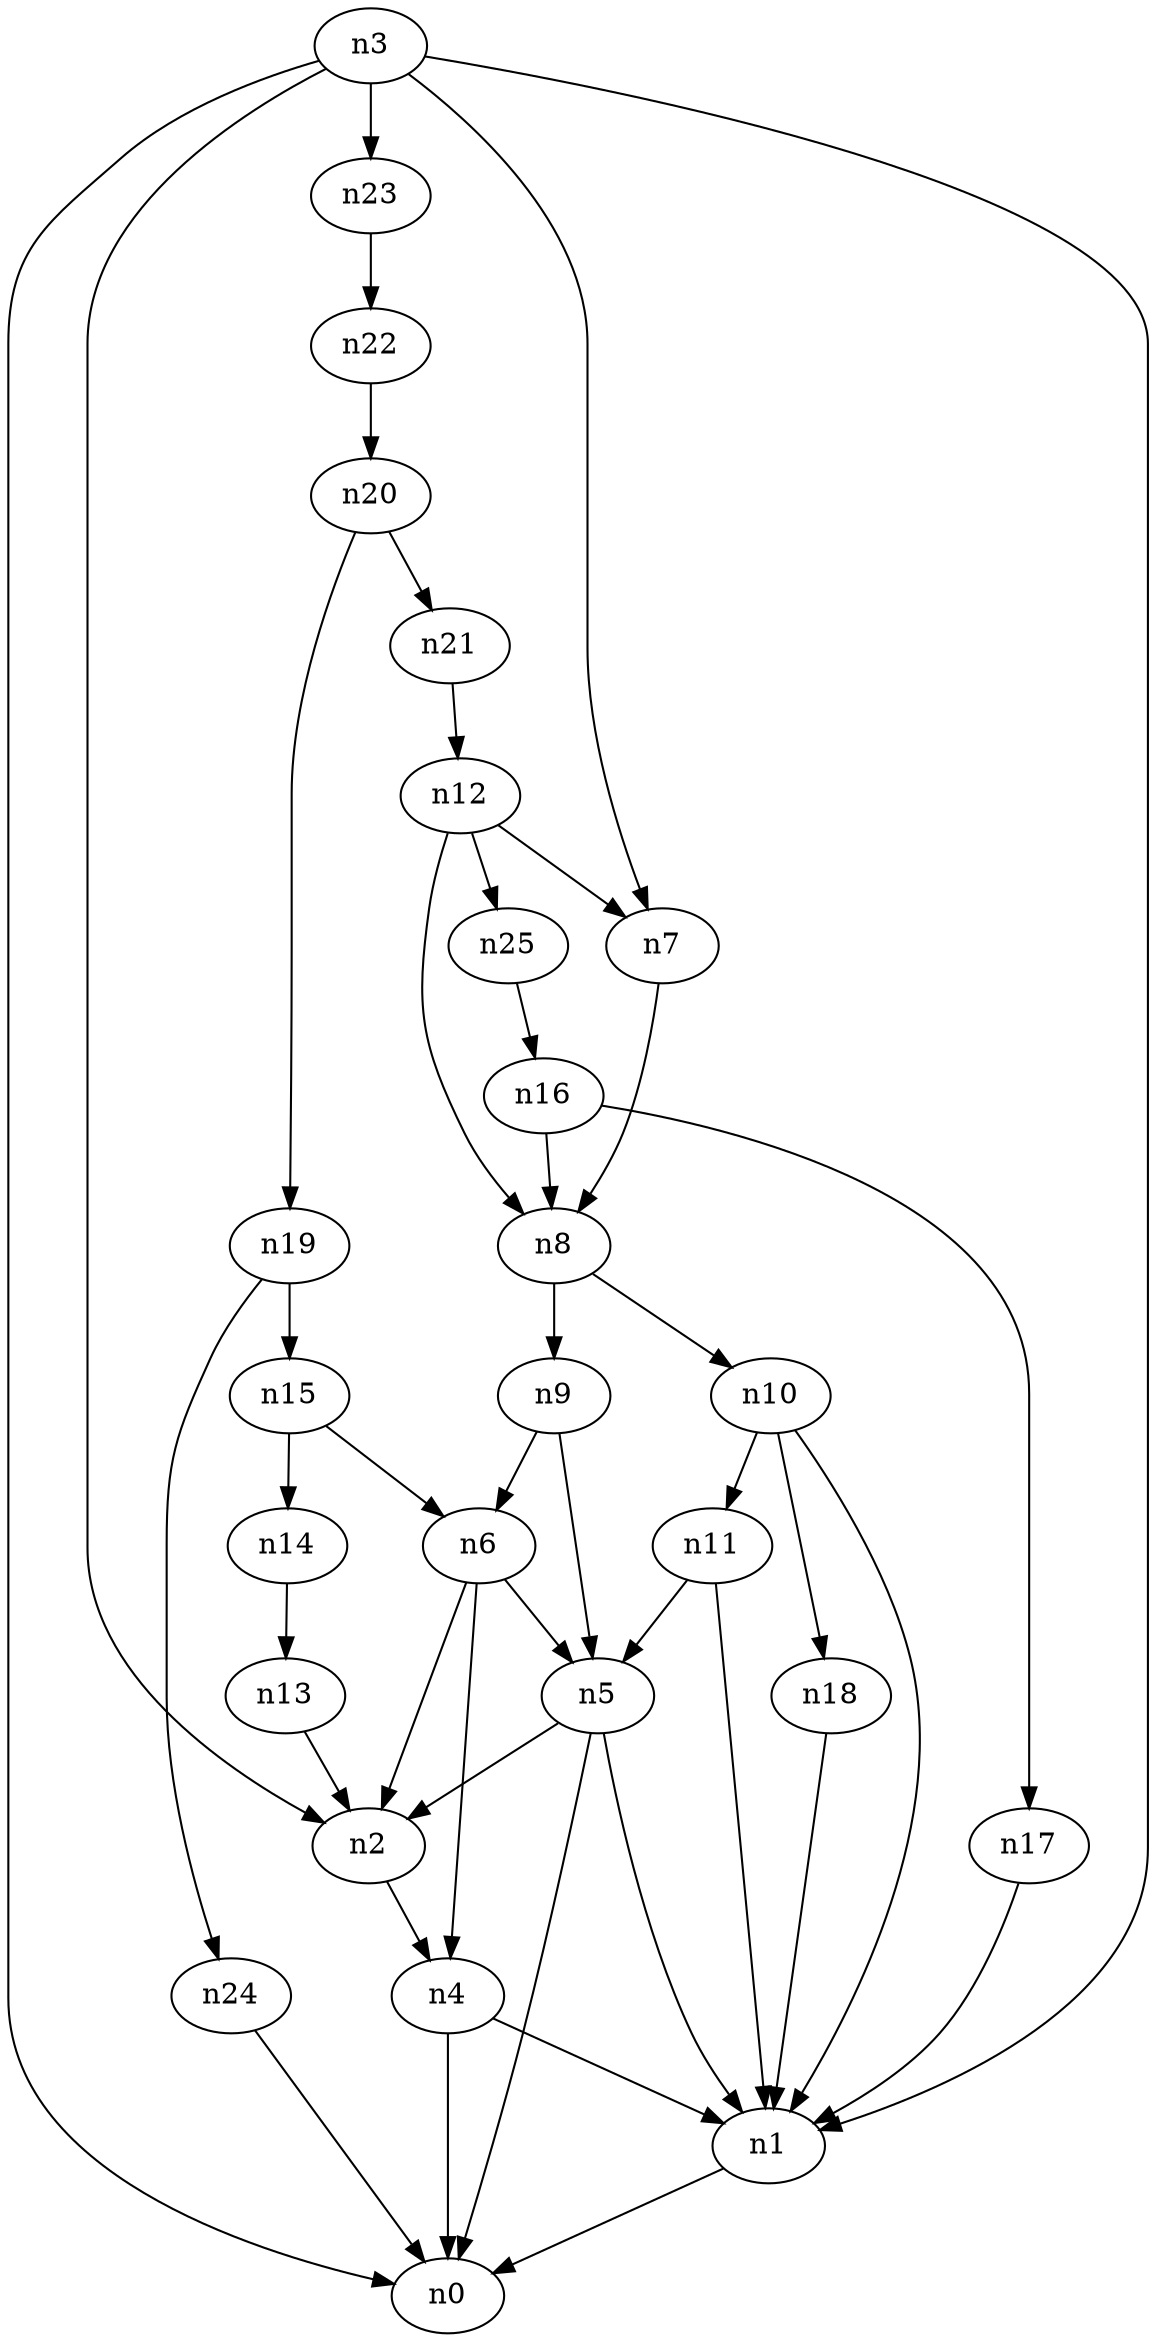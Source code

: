digraph G {
	n1 -> n0	 [_graphml_id=e22];
	n2 -> n4	 [_graphml_id=e7];
	n3 -> n0	 [_graphml_id=e0];
	n3 -> n1	 [_graphml_id=e3];
	n3 -> n2	 [_graphml_id=e6];
	n3 -> n7	 [_graphml_id=e12];
	n3 -> n23	 [_graphml_id=e39];
	n4 -> n0	 [_graphml_id=e1];
	n4 -> n1	 [_graphml_id=e4];
	n5 -> n0	 [_graphml_id=e2];
	n5 -> n1	 [_graphml_id=e5];
	n5 -> n2	 [_graphml_id=e8];
	n6 -> n2	 [_graphml_id=e11];
	n6 -> n4	 [_graphml_id=e10];
	n6 -> n5	 [_graphml_id=e9];
	n7 -> n8	 [_graphml_id=e13];
	n8 -> n9	 [_graphml_id=e14];
	n8 -> n10	 [_graphml_id=e16];
	n9 -> n5	 [_graphml_id=e21];
	n9 -> n6	 [_graphml_id=e15];
	n10 -> n1	 [_graphml_id=e32];
	n10 -> n11	 [_graphml_id=e17];
	n10 -> n18	 [_graphml_id=e31];
	n11 -> n1	 [_graphml_id=e18];
	n11 -> n5	 [_graphml_id=e42];
	n12 -> n7	 [_graphml_id=e19];
	n12 -> n8	 [_graphml_id=e20];
	n12 -> n25	 [_graphml_id=e43];
	n13 -> n2	 [_graphml_id=e23];
	n14 -> n13	 [_graphml_id=e24];
	n15 -> n6	 [_graphml_id=e26];
	n15 -> n14	 [_graphml_id=e25];
	n16 -> n8	 [_graphml_id=e27];
	n16 -> n17	 [_graphml_id=e28];
	n17 -> n1	 [_graphml_id=e29];
	n18 -> n1	 [_graphml_id=e30];
	n19 -> n15	 [_graphml_id=e33];
	n19 -> n24	 [_graphml_id=e40];
	n20 -> n19	 [_graphml_id=e34];
	n20 -> n21	 [_graphml_id=e35];
	n21 -> n12	 [_graphml_id=e36];
	n22 -> n20	 [_graphml_id=e37];
	n23 -> n22	 [_graphml_id=e38];
	n24 -> n0	 [_graphml_id=e41];
	n25 -> n16	 [_graphml_id=e44];
}
